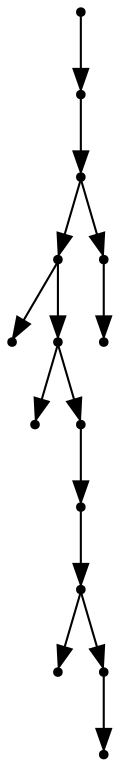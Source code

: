 digraph {
  14 [shape=point];
  13 [shape=point];
  12 [shape=point];
  9 [shape=point];
  0 [shape=point];
  8 [shape=point];
  1 [shape=point];
  7 [shape=point];
  6 [shape=point];
  5 [shape=point];
  2 [shape=point];
  4 [shape=point];
  3 [shape=point];
  11 [shape=point];
  10 [shape=point];
14 -> 13;
13 -> 12;
12 -> 9;
9 -> 0;
9 -> 8;
8 -> 1;
8 -> 7;
7 -> 6;
6 -> 5;
5 -> 2;
5 -> 4;
4 -> 3;
12 -> 11;
11 -> 10;
}
